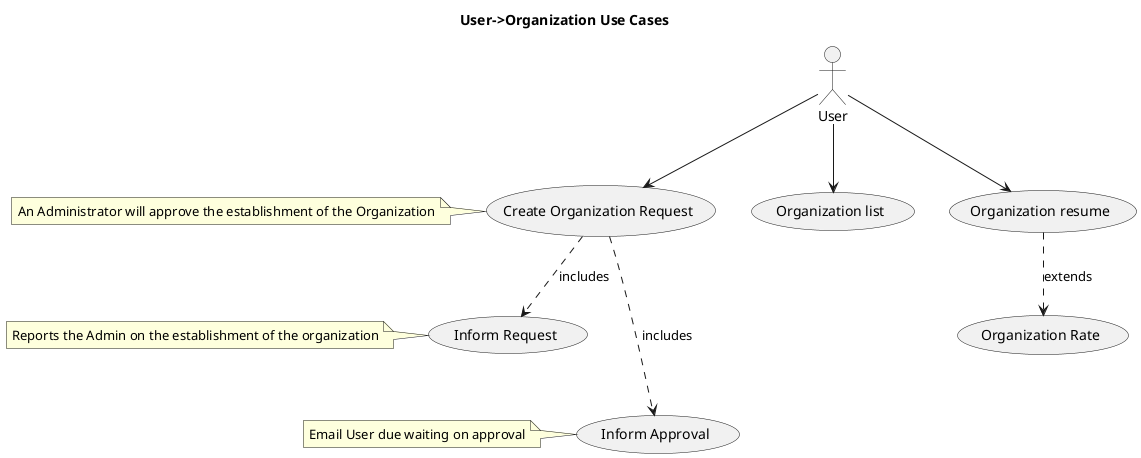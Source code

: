 @startuml

title User->Organization Use Cases

:User:

User --> (Organization list)
User --> (Organization resume)
(Organization resume) ..> (Organization Rate) :extends

User --> (Create Organization Request)
note left of (Create Organization Request) :An Administrator will approve the establishment of the Organization
(Create Organization Request) ..> (Inform Request) :includes
note left of (Inform Request) :Reports the Admin on the establishment of the organization
(Create Organization Request) ...> (Inform Approval) :includes
note left of (Inform Approval) :Email User due waiting on approval

@enduml